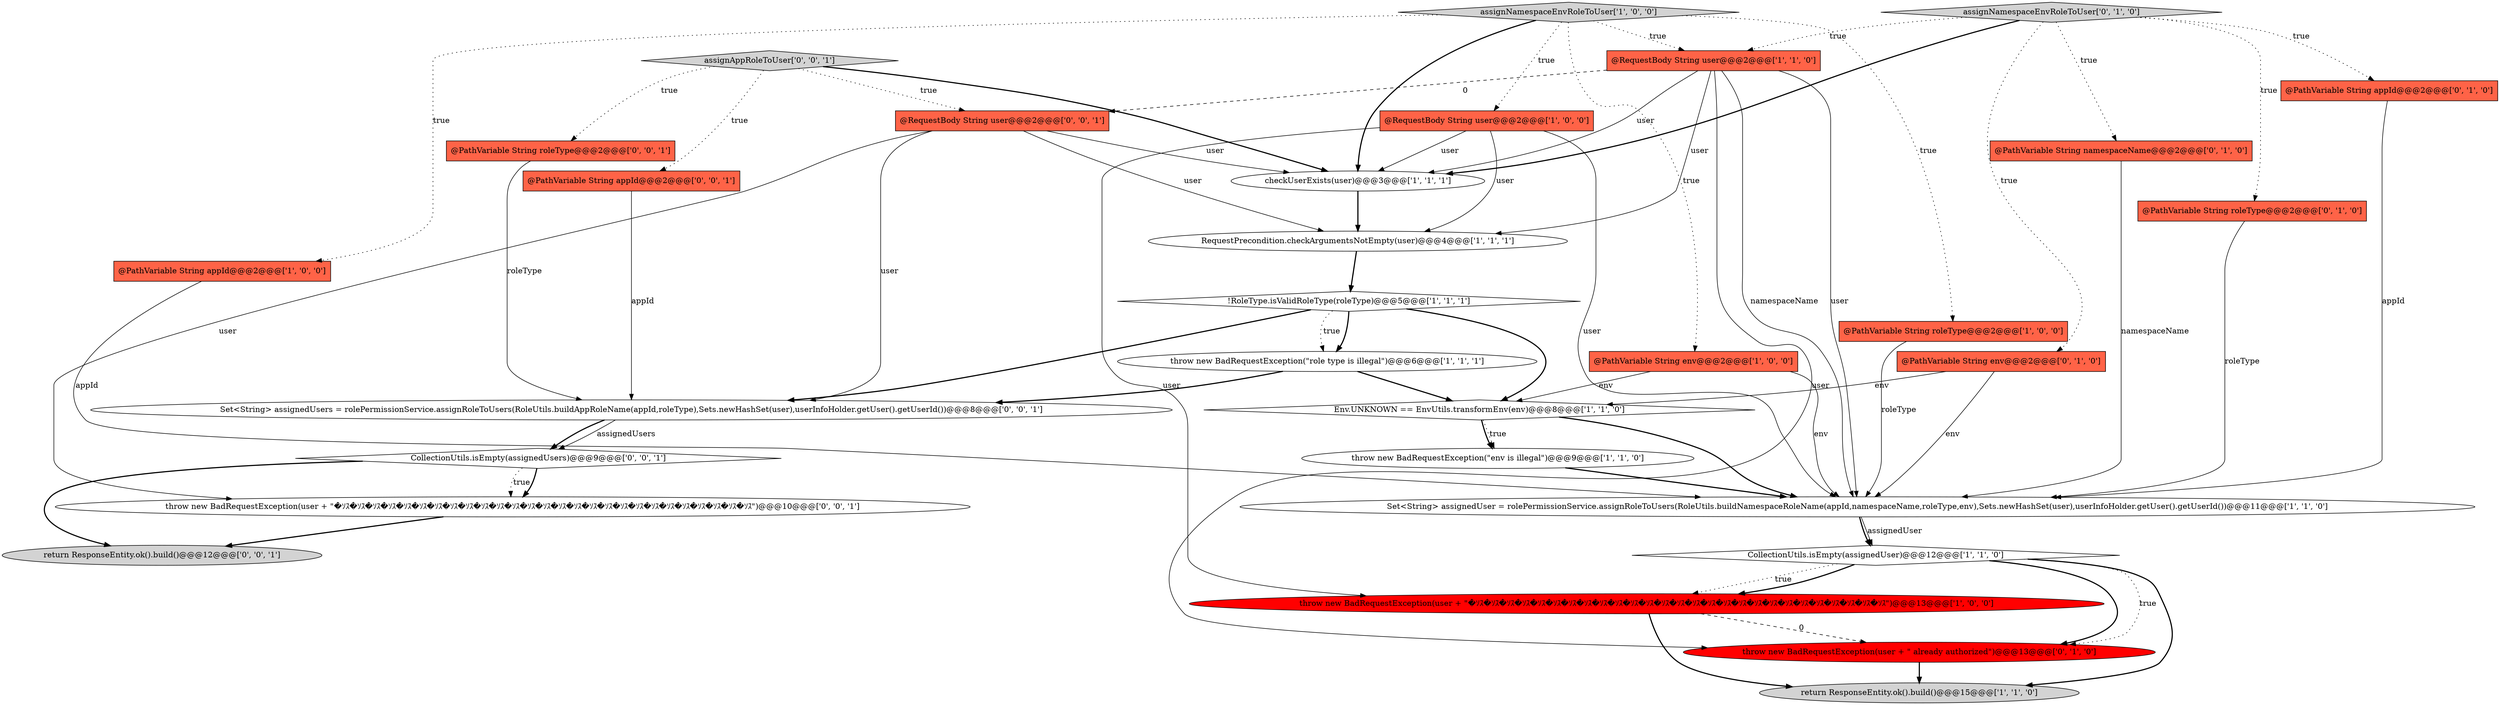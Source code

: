 digraph {
3 [style = filled, label = "throw new BadRequestException(\"role type is illegal\")@@@6@@@['1', '1', '1']", fillcolor = white, shape = ellipse image = "AAA0AAABBB1BBB"];
21 [style = filled, label = "@PathVariable String appId@@@2@@@['0', '1', '0']", fillcolor = tomato, shape = box image = "AAA0AAABBB2BBB"];
20 [style = filled, label = "@PathVariable String namespaceName@@@2@@@['0', '1', '0']", fillcolor = tomato, shape = box image = "AAA0AAABBB2BBB"];
22 [style = filled, label = "assignAppRoleToUser['0', '0', '1']", fillcolor = lightgray, shape = diamond image = "AAA0AAABBB3BBB"];
14 [style = filled, label = "@RequestBody String user@@@2@@@['1', '0', '0']", fillcolor = tomato, shape = box image = "AAA0AAABBB1BBB"];
11 [style = filled, label = "throw new BadRequestException(\"env is illegal\")@@@9@@@['1', '1', '0']", fillcolor = white, shape = ellipse image = "AAA0AAABBB1BBB"];
2 [style = filled, label = "checkUserExists(user)@@@3@@@['1', '1', '1']", fillcolor = white, shape = ellipse image = "AAA0AAABBB1BBB"];
16 [style = filled, label = "assignNamespaceEnvRoleToUser['0', '1', '0']", fillcolor = lightgray, shape = diamond image = "AAA0AAABBB2BBB"];
7 [style = filled, label = "throw new BadRequestException(user + \"�ｿｽ�ｿｽ�ｿｽ�ｿｽ�ｿｽ�ｿｽ�ｿｽ�ｿｽ�ｿｽ�ｿｽ�ｿｽ�ｿｽ�ｿｽ�ｿｽ�ｿｽ�ｿｽ�ｿｽ�ｿｽ�ｿｽ�ｿｽ�ｿｽ�ｿｽ�ｿｽ�ｿｽ�ｿｽ�ｿｽ�ｿｽ\")@@@13@@@['1', '0', '0']", fillcolor = red, shape = ellipse image = "AAA1AAABBB1BBB"];
17 [style = filled, label = "@PathVariable String roleType@@@2@@@['0', '1', '0']", fillcolor = tomato, shape = box image = "AAA0AAABBB2BBB"];
19 [style = filled, label = "@PathVariable String env@@@2@@@['0', '1', '0']", fillcolor = tomato, shape = box image = "AAA0AAABBB2BBB"];
24 [style = filled, label = "@PathVariable String roleType@@@2@@@['0', '0', '1']", fillcolor = tomato, shape = box image = "AAA0AAABBB3BBB"];
26 [style = filled, label = "@RequestBody String user@@@2@@@['0', '0', '1']", fillcolor = tomato, shape = box image = "AAA0AAABBB3BBB"];
25 [style = filled, label = "throw new BadRequestException(user + \"�ｿｽ�ｿｽ�ｿｽ�ｿｽ�ｿｽ�ｿｽ�ｿｽ�ｿｽ�ｿｽ�ｿｽ�ｿｽ�ｿｽ�ｿｽ�ｿｽ�ｿｽ�ｿｽ�ｿｽ�ｿｽ�ｿｽ�ｿｽ�ｿｽ�ｿｽ�ｿｽ�ｿｽ�ｿｽ�ｿｽ�ｿｽ\")@@@10@@@['0', '0', '1']", fillcolor = white, shape = ellipse image = "AAA0AAABBB3BBB"];
1 [style = filled, label = "@PathVariable String appId@@@2@@@['1', '0', '0']", fillcolor = tomato, shape = box image = "AAA0AAABBB1BBB"];
8 [style = filled, label = "@PathVariable String env@@@2@@@['1', '0', '0']", fillcolor = tomato, shape = box image = "AAA0AAABBB1BBB"];
27 [style = filled, label = "Set<String> assignedUsers = rolePermissionService.assignRoleToUsers(RoleUtils.buildAppRoleName(appId,roleType),Sets.newHashSet(user),userInfoHolder.getUser().getUserId())@@@8@@@['0', '0', '1']", fillcolor = white, shape = ellipse image = "AAA0AAABBB3BBB"];
12 [style = filled, label = "assignNamespaceEnvRoleToUser['1', '0', '0']", fillcolor = lightgray, shape = diamond image = "AAA0AAABBB1BBB"];
0 [style = filled, label = "!RoleType.isValidRoleType(roleType)@@@5@@@['1', '1', '1']", fillcolor = white, shape = diamond image = "AAA0AAABBB1BBB"];
18 [style = filled, label = "throw new BadRequestException(user + \" already authorized\")@@@13@@@['0', '1', '0']", fillcolor = red, shape = ellipse image = "AAA1AAABBB2BBB"];
29 [style = filled, label = "return ResponseEntity.ok().build()@@@12@@@['0', '0', '1']", fillcolor = lightgray, shape = ellipse image = "AAA0AAABBB3BBB"];
23 [style = filled, label = "@PathVariable String appId@@@2@@@['0', '0', '1']", fillcolor = tomato, shape = box image = "AAA0AAABBB3BBB"];
9 [style = filled, label = "Set<String> assignedUser = rolePermissionService.assignRoleToUsers(RoleUtils.buildNamespaceRoleName(appId,namespaceName,roleType,env),Sets.newHashSet(user),userInfoHolder.getUser().getUserId())@@@11@@@['1', '1', '0']", fillcolor = white, shape = ellipse image = "AAA0AAABBB1BBB"];
6 [style = filled, label = "return ResponseEntity.ok().build()@@@15@@@['1', '1', '0']", fillcolor = lightgray, shape = ellipse image = "AAA0AAABBB1BBB"];
15 [style = filled, label = "@RequestBody String user@@@2@@@['1', '1', '0']", fillcolor = tomato, shape = box image = "AAA0AAABBB1BBB"];
4 [style = filled, label = "CollectionUtils.isEmpty(assignedUser)@@@12@@@['1', '1', '0']", fillcolor = white, shape = diamond image = "AAA0AAABBB1BBB"];
28 [style = filled, label = "CollectionUtils.isEmpty(assignedUsers)@@@9@@@['0', '0', '1']", fillcolor = white, shape = diamond image = "AAA0AAABBB3BBB"];
13 [style = filled, label = "@PathVariable String roleType@@@2@@@['1', '0', '0']", fillcolor = tomato, shape = box image = "AAA0AAABBB1BBB"];
10 [style = filled, label = "RequestPrecondition.checkArgumentsNotEmpty(user)@@@4@@@['1', '1', '1']", fillcolor = white, shape = ellipse image = "AAA0AAABBB1BBB"];
5 [style = filled, label = "Env.UNKNOWN == EnvUtils.transformEnv(env)@@@8@@@['1', '1', '0']", fillcolor = white, shape = diamond image = "AAA0AAABBB1BBB"];
0->3 [style = bold, label=""];
28->29 [style = bold, label=""];
16->19 [style = dotted, label="true"];
4->18 [style = dotted, label="true"];
8->5 [style = solid, label="env"];
22->2 [style = bold, label=""];
7->18 [style = dashed, label="0"];
22->23 [style = dotted, label="true"];
5->9 [style = bold, label=""];
4->6 [style = bold, label=""];
12->8 [style = dotted, label="true"];
0->27 [style = bold, label=""];
14->7 [style = solid, label="user"];
9->4 [style = bold, label=""];
27->28 [style = bold, label=""];
19->9 [style = solid, label="env"];
16->17 [style = dotted, label="true"];
28->25 [style = dotted, label="true"];
23->27 [style = solid, label="appId"];
12->15 [style = dotted, label="true"];
27->28 [style = solid, label="assignedUsers"];
14->2 [style = solid, label="user"];
4->7 [style = dotted, label="true"];
24->27 [style = solid, label="roleType"];
12->1 [style = dotted, label="true"];
16->20 [style = dotted, label="true"];
4->18 [style = bold, label=""];
26->27 [style = solid, label="user"];
21->9 [style = solid, label="appId"];
26->25 [style = solid, label="user"];
16->2 [style = bold, label=""];
25->29 [style = bold, label=""];
2->10 [style = bold, label=""];
14->9 [style = solid, label="user"];
11->9 [style = bold, label=""];
22->24 [style = dotted, label="true"];
20->9 [style = solid, label="namespaceName"];
15->10 [style = solid, label="user"];
4->7 [style = bold, label=""];
15->9 [style = solid, label="namespaceName"];
13->9 [style = solid, label="roleType"];
3->27 [style = bold, label=""];
9->4 [style = solid, label="assignedUser"];
12->14 [style = dotted, label="true"];
12->2 [style = bold, label=""];
3->5 [style = bold, label=""];
5->11 [style = dotted, label="true"];
1->9 [style = solid, label="appId"];
12->13 [style = dotted, label="true"];
15->2 [style = solid, label="user"];
26->2 [style = solid, label="user"];
22->26 [style = dotted, label="true"];
17->9 [style = solid, label="roleType"];
18->6 [style = bold, label=""];
19->5 [style = solid, label="env"];
15->18 [style = solid, label="user"];
10->0 [style = bold, label=""];
7->6 [style = bold, label=""];
8->9 [style = solid, label="env"];
14->10 [style = solid, label="user"];
15->26 [style = dashed, label="0"];
28->25 [style = bold, label=""];
16->21 [style = dotted, label="true"];
5->11 [style = bold, label=""];
0->3 [style = dotted, label="true"];
26->10 [style = solid, label="user"];
15->9 [style = solid, label="user"];
0->5 [style = bold, label=""];
16->15 [style = dotted, label="true"];
}
